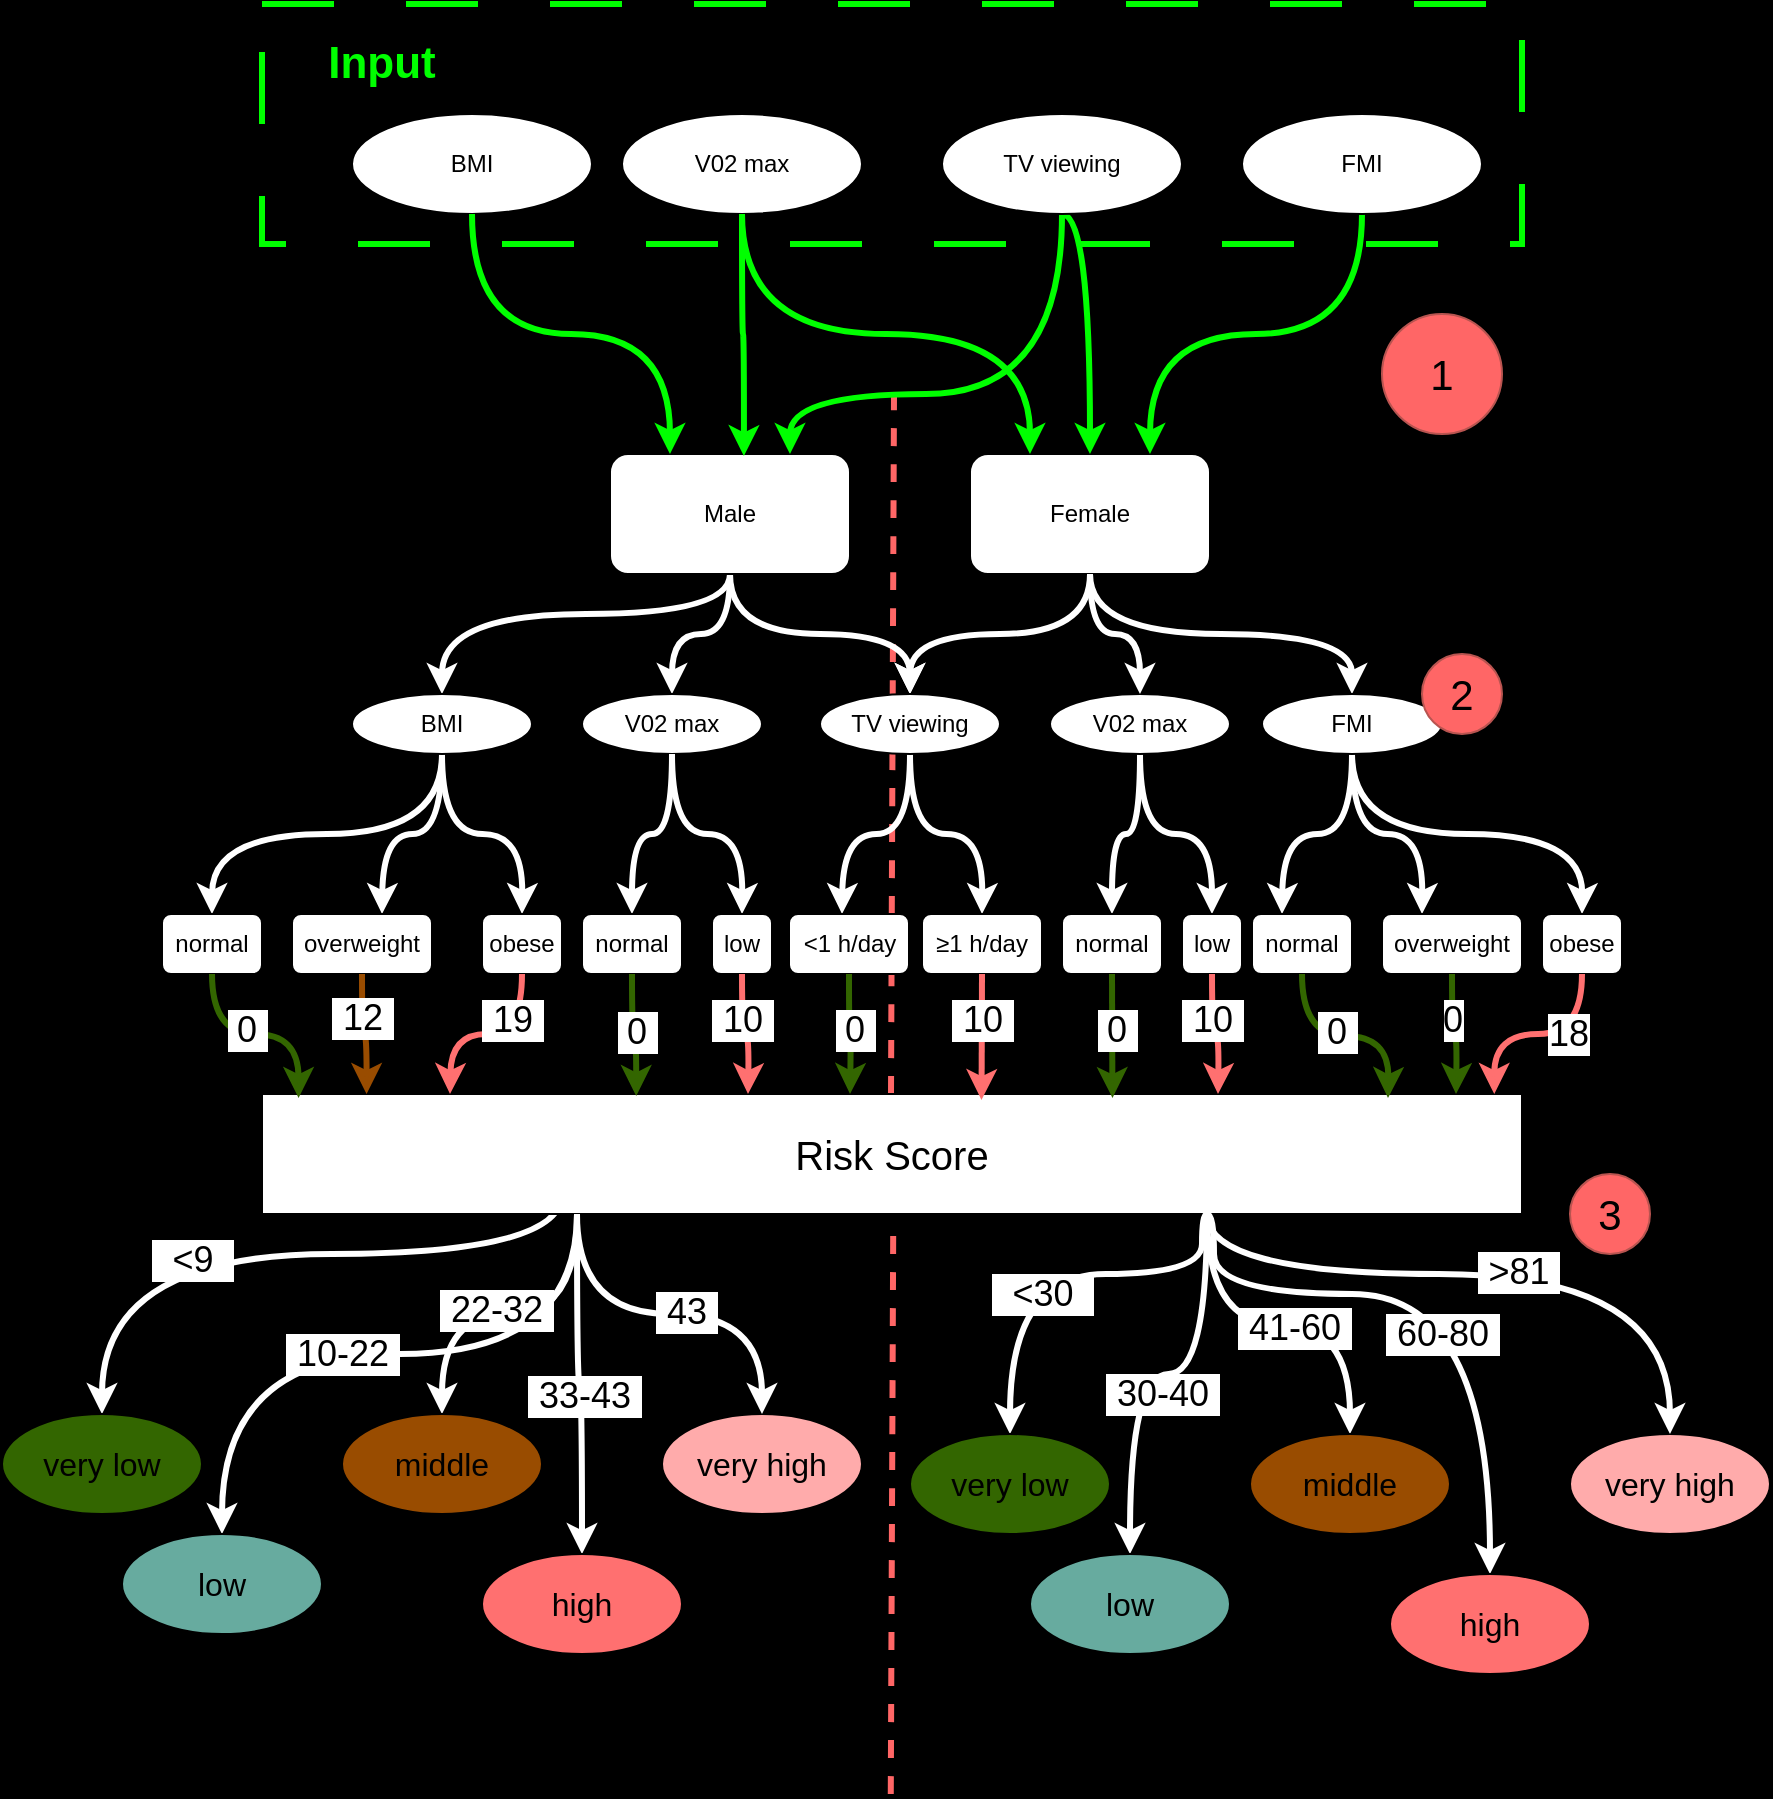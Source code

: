 <mxfile version="22.0.8" type="github">
  <diagram name="Page-1" id="gIWp-2nDEK4qfTy2xmFv">
    <mxGraphModel dx="1781" dy="647" grid="1" gridSize="10" guides="1" tooltips="1" connect="1" arrows="1" fold="1" page="1" pageScale="1" pageWidth="827" pageHeight="1169" background="#000000" math="0" shadow="0">
      <root>
        <mxCell id="0" />
        <mxCell id="1" parent="0" />
        <mxCell id="uAeueggZT20vfgVVI2Kv-121" value="" style="endArrow=none;dashed=1;html=1;rounded=0;curved=1;strokeWidth=3;strokeColor=#FF6666;" edge="1" parent="1">
          <mxGeometry width="50" height="50" relative="1" as="geometry">
            <mxPoint x="404.5" y="650" as="sourcePoint" />
            <mxPoint x="406" y="300" as="targetPoint" />
          </mxGeometry>
        </mxCell>
        <mxCell id="uAeueggZT20vfgVVI2Kv-4" value="" style="rounded=0;whiteSpace=wrap;html=1;fillColor=none;dashed=1;dashPattern=12 12;strokeColor=#00FF00;strokeWidth=3;" vertex="1" parent="1">
          <mxGeometry x="90" y="105" width="630" height="120" as="geometry" />
        </mxCell>
        <mxCell id="uAeueggZT20vfgVVI2Kv-31" style="edgeStyle=orthogonalEdgeStyle;curved=1;rounded=0;orthogonalLoop=1;jettySize=auto;html=1;exitX=0.5;exitY=1;exitDx=0;exitDy=0;entryX=0.5;entryY=0;entryDx=0;entryDy=0;strokeWidth=3;strokeColor=#FFFFFF;" edge="1" parent="1" source="uAeueggZT20vfgVVI2Kv-1" target="uAeueggZT20vfgVVI2Kv-25">
          <mxGeometry relative="1" as="geometry" />
        </mxCell>
        <mxCell id="uAeueggZT20vfgVVI2Kv-32" style="edgeStyle=orthogonalEdgeStyle;curved=1;rounded=0;orthogonalLoop=1;jettySize=auto;html=1;exitX=0.5;exitY=1;exitDx=0;exitDy=0;entryX=0.5;entryY=0;entryDx=0;entryDy=0;strokeColor=#FFFFFF;strokeWidth=3;" edge="1" parent="1" source="uAeueggZT20vfgVVI2Kv-1" target="uAeueggZT20vfgVVI2Kv-30">
          <mxGeometry relative="1" as="geometry" />
        </mxCell>
        <mxCell id="uAeueggZT20vfgVVI2Kv-1" value="Female" style="rounded=1;whiteSpace=wrap;html=1;" vertex="1" parent="1">
          <mxGeometry x="444" y="330" width="120" height="60" as="geometry" />
        </mxCell>
        <mxCell id="uAeueggZT20vfgVVI2Kv-26" style="edgeStyle=orthogonalEdgeStyle;curved=1;rounded=0;orthogonalLoop=1;jettySize=auto;html=1;exitX=0.5;exitY=1;exitDx=0;exitDy=0;entryX=0.5;entryY=0;entryDx=0;entryDy=0;strokeWidth=3;strokeColor=#FFFFFF;" edge="1" parent="1" source="uAeueggZT20vfgVVI2Kv-2" target="uAeueggZT20vfgVVI2Kv-19">
          <mxGeometry relative="1" as="geometry">
            <Array as="points">
              <mxPoint x="324" y="410" />
              <mxPoint x="180" y="410" />
            </Array>
          </mxGeometry>
        </mxCell>
        <mxCell id="uAeueggZT20vfgVVI2Kv-27" style="edgeStyle=orthogonalEdgeStyle;curved=1;rounded=0;orthogonalLoop=1;jettySize=auto;html=1;exitX=0.5;exitY=1;exitDx=0;exitDy=0;entryX=0.5;entryY=0;entryDx=0;entryDy=0;strokeColor=#FFFFFF;strokeWidth=3;" edge="1" parent="1" source="uAeueggZT20vfgVVI2Kv-2" target="uAeueggZT20vfgVVI2Kv-23">
          <mxGeometry relative="1" as="geometry" />
        </mxCell>
        <mxCell id="uAeueggZT20vfgVVI2Kv-33" style="edgeStyle=orthogonalEdgeStyle;curved=1;rounded=0;orthogonalLoop=1;jettySize=auto;html=1;exitX=0.5;exitY=1;exitDx=0;exitDy=0;strokeColor=#FFFFFF;strokeWidth=3;entryX=0.5;entryY=0;entryDx=0;entryDy=0;" edge="1" parent="1" source="uAeueggZT20vfgVVI2Kv-2" target="uAeueggZT20vfgVVI2Kv-30">
          <mxGeometry relative="1" as="geometry">
            <mxPoint x="410" y="450" as="targetPoint" />
          </mxGeometry>
        </mxCell>
        <mxCell id="uAeueggZT20vfgVVI2Kv-2" value="Male" style="rounded=1;whiteSpace=wrap;html=1;" vertex="1" parent="1">
          <mxGeometry x="264" y="330" width="120" height="60" as="geometry" />
        </mxCell>
        <mxCell id="uAeueggZT20vfgVVI2Kv-3" value="&lt;font size=&quot;1&quot; color=&quot;#00ff00&quot;&gt;&lt;b style=&quot;font-size: 22px;&quot;&gt;Input&lt;/b&gt;&lt;/font&gt;" style="text;html=1;strokeColor=none;fillColor=none;align=center;verticalAlign=middle;whiteSpace=wrap;rounded=0;" vertex="1" parent="1">
          <mxGeometry x="120" y="120" width="60" height="30" as="geometry" />
        </mxCell>
        <mxCell id="uAeueggZT20vfgVVI2Kv-5" value="BMI" style="ellipse;whiteSpace=wrap;html=1;" vertex="1" parent="1">
          <mxGeometry x="135" y="160" width="120" height="50" as="geometry" />
        </mxCell>
        <mxCell id="uAeueggZT20vfgVVI2Kv-14" style="edgeStyle=orthogonalEdgeStyle;curved=1;rounded=0;orthogonalLoop=1;jettySize=auto;html=1;exitX=0.5;exitY=1;exitDx=0;exitDy=0;entryX=0.25;entryY=0;entryDx=0;entryDy=0;strokeWidth=3;strokeColor=#00FF00;" edge="1" parent="1" source="uAeueggZT20vfgVVI2Kv-6" target="uAeueggZT20vfgVVI2Kv-1">
          <mxGeometry relative="1" as="geometry" />
        </mxCell>
        <mxCell id="uAeueggZT20vfgVVI2Kv-6" value="V02 max" style="ellipse;whiteSpace=wrap;html=1;" vertex="1" parent="1">
          <mxGeometry x="270" y="160" width="120" height="50" as="geometry" />
        </mxCell>
        <mxCell id="uAeueggZT20vfgVVI2Kv-11" style="edgeStyle=orthogonalEdgeStyle;curved=1;rounded=0;orthogonalLoop=1;jettySize=auto;html=1;exitX=0.5;exitY=1;exitDx=0;exitDy=0;entryX=0.75;entryY=0;entryDx=0;entryDy=0;strokeWidth=3;strokeColor=#00FF00;" edge="1" parent="1" source="uAeueggZT20vfgVVI2Kv-7" target="uAeueggZT20vfgVVI2Kv-1">
          <mxGeometry relative="1" as="geometry" />
        </mxCell>
        <mxCell id="uAeueggZT20vfgVVI2Kv-7" value="FMI" style="ellipse;whiteSpace=wrap;html=1;" vertex="1" parent="1">
          <mxGeometry x="580" y="160" width="120" height="50" as="geometry" />
        </mxCell>
        <mxCell id="uAeueggZT20vfgVVI2Kv-13" style="edgeStyle=orthogonalEdgeStyle;curved=1;rounded=0;orthogonalLoop=1;jettySize=auto;html=1;exitX=0.5;exitY=1;exitDx=0;exitDy=0;entryX=0.75;entryY=0;entryDx=0;entryDy=0;strokeWidth=3;strokeColor=#00FF00;" edge="1" parent="1" source="uAeueggZT20vfgVVI2Kv-8" target="uAeueggZT20vfgVVI2Kv-2">
          <mxGeometry relative="1" as="geometry">
            <Array as="points">
              <mxPoint x="490" y="300" />
              <mxPoint x="354" y="300" />
            </Array>
          </mxGeometry>
        </mxCell>
        <mxCell id="uAeueggZT20vfgVVI2Kv-16" style="edgeStyle=orthogonalEdgeStyle;curved=1;rounded=0;orthogonalLoop=1;jettySize=auto;html=1;exitX=0.5;exitY=1;exitDx=0;exitDy=0;entryX=0.5;entryY=0;entryDx=0;entryDy=0;strokeWidth=3;strokeColor=#00FF00;" edge="1" parent="1" source="uAeueggZT20vfgVVI2Kv-8" target="uAeueggZT20vfgVVI2Kv-1">
          <mxGeometry relative="1" as="geometry">
            <Array as="points">
              <mxPoint x="504" y="210" />
            </Array>
          </mxGeometry>
        </mxCell>
        <mxCell id="uAeueggZT20vfgVVI2Kv-8" value="TV viewing" style="ellipse;whiteSpace=wrap;html=1;" vertex="1" parent="1">
          <mxGeometry x="430" y="160" width="120" height="50" as="geometry" />
        </mxCell>
        <mxCell id="uAeueggZT20vfgVVI2Kv-9" style="edgeStyle=orthogonalEdgeStyle;rounded=0;orthogonalLoop=1;jettySize=auto;html=1;exitX=0.5;exitY=1;exitDx=0;exitDy=0;entryX=0.25;entryY=0;entryDx=0;entryDy=0;strokeColor=#00FF00;strokeWidth=3;curved=1;" edge="1" parent="1" source="uAeueggZT20vfgVVI2Kv-5" target="uAeueggZT20vfgVVI2Kv-2">
          <mxGeometry relative="1" as="geometry" />
        </mxCell>
        <mxCell id="uAeueggZT20vfgVVI2Kv-15" style="edgeStyle=orthogonalEdgeStyle;curved=1;rounded=0;orthogonalLoop=1;jettySize=auto;html=1;exitX=0.5;exitY=1;exitDx=0;exitDy=0;entryX=0.558;entryY=0.017;entryDx=0;entryDy=0;entryPerimeter=0;strokeWidth=3;strokeColor=#00FF00;" edge="1" parent="1" source="uAeueggZT20vfgVVI2Kv-6" target="uAeueggZT20vfgVVI2Kv-2">
          <mxGeometry relative="1" as="geometry" />
        </mxCell>
        <mxCell id="uAeueggZT20vfgVVI2Kv-17" value="&lt;font style=&quot;font-size: 21px;&quot;&gt;1&lt;/font&gt;" style="ellipse;whiteSpace=wrap;html=1;aspect=fixed;fillColor=#FF6666;strokeColor=#b85450;" vertex="1" parent="1">
          <mxGeometry x="650" y="260" width="60" height="60" as="geometry" />
        </mxCell>
        <mxCell id="uAeueggZT20vfgVVI2Kv-34" style="edgeStyle=orthogonalEdgeStyle;curved=1;rounded=0;orthogonalLoop=1;jettySize=auto;html=1;exitX=0.5;exitY=1;exitDx=0;exitDy=0;strokeColor=#FFFFFF;strokeWidth=3;" edge="1" parent="1" source="uAeueggZT20vfgVVI2Kv-19">
          <mxGeometry relative="1" as="geometry">
            <mxPoint x="150" y="560" as="targetPoint" />
          </mxGeometry>
        </mxCell>
        <mxCell id="uAeueggZT20vfgVVI2Kv-35" style="edgeStyle=orthogonalEdgeStyle;curved=1;rounded=0;orthogonalLoop=1;jettySize=auto;html=1;exitX=0.5;exitY=1;exitDx=0;exitDy=0;strokeWidth=3;strokeColor=#FFFFFF;" edge="1" parent="1" source="uAeueggZT20vfgVVI2Kv-19">
          <mxGeometry relative="1" as="geometry">
            <mxPoint x="220" y="560" as="targetPoint" />
          </mxGeometry>
        </mxCell>
        <mxCell id="uAeueggZT20vfgVVI2Kv-48" style="edgeStyle=orthogonalEdgeStyle;curved=1;rounded=0;orthogonalLoop=1;jettySize=auto;html=1;exitX=0.5;exitY=1;exitDx=0;exitDy=0;strokeWidth=3;strokeColor=#FFFFFF;entryX=0.5;entryY=0;entryDx=0;entryDy=0;" edge="1" parent="1" source="uAeueggZT20vfgVVI2Kv-19" target="uAeueggZT20vfgVVI2Kv-47">
          <mxGeometry relative="1" as="geometry">
            <mxPoint x="100" y="560" as="targetPoint" />
          </mxGeometry>
        </mxCell>
        <mxCell id="uAeueggZT20vfgVVI2Kv-19" value="BMI" style="ellipse;whiteSpace=wrap;html=1;" vertex="1" parent="1">
          <mxGeometry x="135" y="450" width="90" height="30" as="geometry" />
        </mxCell>
        <mxCell id="uAeueggZT20vfgVVI2Kv-23" value="V02 max" style="ellipse;whiteSpace=wrap;html=1;" vertex="1" parent="1">
          <mxGeometry x="250" y="450" width="90" height="30" as="geometry" />
        </mxCell>
        <mxCell id="uAeueggZT20vfgVVI2Kv-40" style="edgeStyle=orthogonalEdgeStyle;curved=1;rounded=0;orthogonalLoop=1;jettySize=auto;html=1;exitX=0.5;exitY=1;exitDx=0;exitDy=0;strokeColor=#FFFFFF;strokeWidth=3;entryX=0.5;entryY=0;entryDx=0;entryDy=0;" edge="1" parent="1" source="uAeueggZT20vfgVVI2Kv-24" target="uAeueggZT20vfgVVI2Kv-72">
          <mxGeometry relative="1" as="geometry">
            <mxPoint x="500" y="560" as="targetPoint" />
          </mxGeometry>
        </mxCell>
        <mxCell id="uAeueggZT20vfgVVI2Kv-41" style="edgeStyle=orthogonalEdgeStyle;curved=1;rounded=0;orthogonalLoop=1;jettySize=auto;html=1;exitX=0.5;exitY=1;exitDx=0;exitDy=0;strokeWidth=3;strokeColor=#FFFFFF;entryX=0.5;entryY=0;entryDx=0;entryDy=0;" edge="1" parent="1" source="uAeueggZT20vfgVVI2Kv-24" target="uAeueggZT20vfgVVI2Kv-75">
          <mxGeometry relative="1" as="geometry">
            <mxPoint x="570" y="560" as="targetPoint" />
          </mxGeometry>
        </mxCell>
        <mxCell id="uAeueggZT20vfgVVI2Kv-24" value="V02 max" style="ellipse;whiteSpace=wrap;html=1;" vertex="1" parent="1">
          <mxGeometry x="484" y="450" width="90" height="30" as="geometry" />
        </mxCell>
        <mxCell id="uAeueggZT20vfgVVI2Kv-42" style="edgeStyle=orthogonalEdgeStyle;curved=1;rounded=0;orthogonalLoop=1;jettySize=auto;html=1;exitX=0.5;exitY=1;exitDx=0;exitDy=0;strokeWidth=3;strokeColor=#FFFFFF;" edge="1" parent="1" source="uAeueggZT20vfgVVI2Kv-25">
          <mxGeometry relative="1" as="geometry">
            <mxPoint x="600" y="560" as="targetPoint" />
          </mxGeometry>
        </mxCell>
        <mxCell id="uAeueggZT20vfgVVI2Kv-43" style="edgeStyle=orthogonalEdgeStyle;curved=1;rounded=0;orthogonalLoop=1;jettySize=auto;html=1;exitX=0.5;exitY=1;exitDx=0;exitDy=0;strokeColor=#FFFFFF;strokeWidth=3;" edge="1" parent="1" source="uAeueggZT20vfgVVI2Kv-25">
          <mxGeometry relative="1" as="geometry">
            <mxPoint x="670" y="560" as="targetPoint" />
          </mxGeometry>
        </mxCell>
        <mxCell id="uAeueggZT20vfgVVI2Kv-59" style="edgeStyle=orthogonalEdgeStyle;curved=1;rounded=0;orthogonalLoop=1;jettySize=auto;html=1;exitX=0.5;exitY=1;exitDx=0;exitDy=0;strokeColor=#FFFFFF;strokeWidth=3;" edge="1" parent="1" source="uAeueggZT20vfgVVI2Kv-25">
          <mxGeometry relative="1" as="geometry">
            <mxPoint x="750" y="560" as="targetPoint" />
          </mxGeometry>
        </mxCell>
        <mxCell id="uAeueggZT20vfgVVI2Kv-25" value="FMI" style="ellipse;whiteSpace=wrap;html=1;" vertex="1" parent="1">
          <mxGeometry x="590" y="450" width="90" height="30" as="geometry" />
        </mxCell>
        <mxCell id="uAeueggZT20vfgVVI2Kv-28" style="edgeStyle=orthogonalEdgeStyle;curved=1;rounded=0;orthogonalLoop=1;jettySize=auto;html=1;exitX=0.5;exitY=1;exitDx=0;exitDy=0;entryX=0.5;entryY=0;entryDx=0;entryDy=0;strokeColor=#FFFFFF;strokeWidth=3;" edge="1" parent="1" source="uAeueggZT20vfgVVI2Kv-1" target="uAeueggZT20vfgVVI2Kv-24">
          <mxGeometry relative="1" as="geometry">
            <mxPoint x="460" y="390" as="sourcePoint" />
            <mxPoint x="485" y="450" as="targetPoint" />
          </mxGeometry>
        </mxCell>
        <mxCell id="uAeueggZT20vfgVVI2Kv-38" style="edgeStyle=orthogonalEdgeStyle;curved=1;rounded=0;orthogonalLoop=1;jettySize=auto;html=1;exitX=0.5;exitY=1;exitDx=0;exitDy=0;strokeColor=#FFFFFF;strokeWidth=3;" edge="1" parent="1" source="uAeueggZT20vfgVVI2Kv-30">
          <mxGeometry relative="1" as="geometry">
            <mxPoint x="380" y="560" as="targetPoint" />
          </mxGeometry>
        </mxCell>
        <mxCell id="uAeueggZT20vfgVVI2Kv-39" style="edgeStyle=orthogonalEdgeStyle;curved=1;rounded=0;orthogonalLoop=1;jettySize=auto;html=1;exitX=0.5;exitY=1;exitDx=0;exitDy=0;strokeColor=#FFFFFF;strokeWidth=3;" edge="1" parent="1" source="uAeueggZT20vfgVVI2Kv-30">
          <mxGeometry relative="1" as="geometry">
            <mxPoint x="450" y="560" as="targetPoint" />
          </mxGeometry>
        </mxCell>
        <mxCell id="uAeueggZT20vfgVVI2Kv-30" value="TV viewing" style="ellipse;whiteSpace=wrap;html=1;" vertex="1" parent="1">
          <mxGeometry x="369" y="450" width="90" height="30" as="geometry" />
        </mxCell>
        <mxCell id="uAeueggZT20vfgVVI2Kv-36" style="edgeStyle=orthogonalEdgeStyle;curved=1;rounded=0;orthogonalLoop=1;jettySize=auto;html=1;strokeColor=#FFFFFF;strokeWidth=3;exitX=0.5;exitY=1;exitDx=0;exitDy=0;entryX=0.5;entryY=0;entryDx=0;entryDy=0;" edge="1" parent="1" source="uAeueggZT20vfgVVI2Kv-23" target="uAeueggZT20vfgVVI2Kv-60">
          <mxGeometry relative="1" as="geometry">
            <mxPoint x="260" y="560" as="targetPoint" />
            <mxPoint x="290" y="490" as="sourcePoint" />
          </mxGeometry>
        </mxCell>
        <mxCell id="uAeueggZT20vfgVVI2Kv-37" style="edgeStyle=orthogonalEdgeStyle;curved=1;rounded=0;orthogonalLoop=1;jettySize=auto;html=1;strokeWidth=3;strokeColor=#FFFFFF;" edge="1" parent="1" source="uAeueggZT20vfgVVI2Kv-23">
          <mxGeometry relative="1" as="geometry">
            <mxPoint x="330" y="560" as="targetPoint" />
            <mxPoint x="270" y="480" as="sourcePoint" />
          </mxGeometry>
        </mxCell>
        <mxCell id="uAeueggZT20vfgVVI2Kv-90" style="edgeStyle=orthogonalEdgeStyle;curved=1;rounded=0;orthogonalLoop=1;jettySize=auto;html=1;exitX=0.25;exitY=1;exitDx=0;exitDy=0;strokeWidth=3;strokeColor=#FFFFFF;entryX=0.5;entryY=0;entryDx=0;entryDy=0;" edge="1" parent="1" target="uAeueggZT20vfgVVI2Kv-91">
          <mxGeometry relative="1" as="geometry">
            <mxPoint x="22.5" y="780" as="targetPoint" />
            <mxPoint x="240.0" y="700" as="sourcePoint" />
            <Array as="points">
              <mxPoint x="240" y="730" />
              <mxPoint x="10" y="730" />
            </Array>
          </mxGeometry>
        </mxCell>
        <mxCell id="uAeueggZT20vfgVVI2Kv-94" value="&lt;font style=&quot;font-size: 18px;&quot;&gt;&amp;nbsp; &amp;lt;9 &amp;nbsp;&lt;/font&gt;" style="edgeLabel;html=1;align=center;verticalAlign=middle;resizable=0;points=[];" vertex="1" connectable="0" parent="uAeueggZT20vfgVVI2Kv-90">
          <mxGeometry x="0.273" y="3" relative="1" as="geometry">
            <mxPoint x="1" as="offset" />
          </mxGeometry>
        </mxCell>
        <mxCell id="uAeueggZT20vfgVVI2Kv-92" style="edgeStyle=orthogonalEdgeStyle;curved=1;rounded=0;orthogonalLoop=1;jettySize=auto;html=1;exitX=0.25;exitY=1;exitDx=0;exitDy=0;strokeWidth=3;strokeColor=#FFFFFF;entryX=0.5;entryY=0;entryDx=0;entryDy=0;" edge="1" parent="1" source="uAeueggZT20vfgVVI2Kv-44" target="uAeueggZT20vfgVVI2Kv-93">
          <mxGeometry relative="1" as="geometry">
            <mxPoint x="190" y="790" as="targetPoint" />
            <Array as="points">
              <mxPoint x="248" y="780" />
              <mxPoint x="70" y="780" />
            </Array>
          </mxGeometry>
        </mxCell>
        <mxCell id="uAeueggZT20vfgVVI2Kv-95" value="&lt;font style=&quot;font-size: 18px;&quot;&gt;&amp;nbsp;10-22&amp;nbsp;&lt;/font&gt;" style="edgeLabel;html=1;align=center;verticalAlign=middle;resizable=0;points=[];" vertex="1" connectable="0" parent="uAeueggZT20vfgVVI2Kv-92">
          <mxGeometry x="0.004" y="-1" relative="1" as="geometry">
            <mxPoint x="-18" y="1" as="offset" />
          </mxGeometry>
        </mxCell>
        <mxCell id="uAeueggZT20vfgVVI2Kv-96" style="edgeStyle=orthogonalEdgeStyle;curved=1;rounded=0;orthogonalLoop=1;jettySize=auto;html=1;exitX=0.25;exitY=1;exitDx=0;exitDy=0;strokeWidth=3;strokeColor=#FFFFFF;" edge="1" parent="1" source="uAeueggZT20vfgVVI2Kv-44" target="uAeueggZT20vfgVVI2Kv-97">
          <mxGeometry relative="1" as="geometry">
            <mxPoint x="280" y="800" as="targetPoint" />
          </mxGeometry>
        </mxCell>
        <mxCell id="uAeueggZT20vfgVVI2Kv-98" value="&lt;font style=&quot;font-size: 18px;&quot;&gt;&amp;nbsp;22-32&amp;nbsp;&lt;/font&gt;" style="edgeLabel;html=1;align=center;verticalAlign=middle;resizable=0;points=[];" vertex="1" connectable="0" parent="uAeueggZT20vfgVVI2Kv-96">
          <mxGeometry x="0.079" y="-2" relative="1" as="geometry">
            <mxPoint as="offset" />
          </mxGeometry>
        </mxCell>
        <mxCell id="uAeueggZT20vfgVVI2Kv-101" style="edgeStyle=orthogonalEdgeStyle;curved=1;rounded=0;orthogonalLoop=1;jettySize=auto;html=1;exitX=0.25;exitY=1;exitDx=0;exitDy=0;entryX=0.5;entryY=0;entryDx=0;entryDy=0;strokeWidth=3;strokeColor=#FFFFFF;" edge="1" parent="1" source="uAeueggZT20vfgVVI2Kv-44" target="uAeueggZT20vfgVVI2Kv-99">
          <mxGeometry relative="1" as="geometry" />
        </mxCell>
        <mxCell id="uAeueggZT20vfgVVI2Kv-102" value="&lt;font style=&quot;font-size: 18px;&quot;&gt;&amp;nbsp;33-43&amp;nbsp;&lt;/font&gt;" style="edgeLabel;html=1;align=center;verticalAlign=middle;resizable=0;points=[];" vertex="1" connectable="0" parent="uAeueggZT20vfgVVI2Kv-101">
          <mxGeometry x="0.084" y="1" relative="1" as="geometry">
            <mxPoint as="offset" />
          </mxGeometry>
        </mxCell>
        <mxCell id="uAeueggZT20vfgVVI2Kv-44" value="&lt;font style=&quot;font-size: 20px;&quot;&gt;Risk Score&lt;/font&gt;" style="rounded=0;whiteSpace=wrap;html=1;" vertex="1" parent="1">
          <mxGeometry x="90" y="650" width="630" height="60" as="geometry" />
        </mxCell>
        <mxCell id="uAeueggZT20vfgVVI2Kv-47" value="normal" style="rounded=1;whiteSpace=wrap;html=1;" vertex="1" parent="1">
          <mxGeometry x="40" y="560" width="50" height="30" as="geometry" />
        </mxCell>
        <mxCell id="uAeueggZT20vfgVVI2Kv-49" value="overweight" style="rounded=1;whiteSpace=wrap;html=1;" vertex="1" parent="1">
          <mxGeometry x="105" y="560" width="70" height="30" as="geometry" />
        </mxCell>
        <mxCell id="uAeueggZT20vfgVVI2Kv-50" value="obese" style="rounded=1;whiteSpace=wrap;html=1;" vertex="1" parent="1">
          <mxGeometry x="200" y="560" width="40" height="30" as="geometry" />
        </mxCell>
        <mxCell id="uAeueggZT20vfgVVI2Kv-51" value="&amp;nbsp;" style="edgeStyle=orthogonalEdgeStyle;curved=1;rounded=0;orthogonalLoop=1;jettySize=auto;html=1;exitX=0.5;exitY=1;exitDx=0;exitDy=0;entryX=0.029;entryY=0.033;entryDx=0;entryDy=0;entryPerimeter=0;strokeColor=#336600;strokeWidth=3;" edge="1" parent="1" source="uAeueggZT20vfgVVI2Kv-47" target="uAeueggZT20vfgVVI2Kv-44">
          <mxGeometry relative="1" as="geometry" />
        </mxCell>
        <mxCell id="uAeueggZT20vfgVVI2Kv-52" value="&lt;font style=&quot;font-size: 18px;&quot;&gt;&amp;nbsp;0&amp;nbsp;&lt;/font&gt;" style="edgeLabel;html=1;align=center;verticalAlign=middle;resizable=0;points=[];" vertex="1" connectable="0" parent="uAeueggZT20vfgVVI2Kv-51">
          <mxGeometry x="-0.104" y="2" relative="1" as="geometry">
            <mxPoint as="offset" />
          </mxGeometry>
        </mxCell>
        <mxCell id="uAeueggZT20vfgVVI2Kv-53" value="" style="edgeStyle=orthogonalEdgeStyle;curved=1;rounded=0;orthogonalLoop=1;jettySize=auto;html=1;exitX=0.5;exitY=1;exitDx=0;exitDy=0;entryX=0.083;entryY=0;entryDx=0;entryDy=0;entryPerimeter=0;strokeColor=#994C00;strokeWidth=3;" edge="1" parent="1" source="uAeueggZT20vfgVVI2Kv-49" target="uAeueggZT20vfgVVI2Kv-44">
          <mxGeometry relative="1" as="geometry">
            <mxPoint x="100" y="600" as="sourcePoint" />
            <mxPoint x="160" y="658" as="targetPoint" />
          </mxGeometry>
        </mxCell>
        <mxCell id="uAeueggZT20vfgVVI2Kv-55" value="&lt;font style=&quot;font-size: 18px;&quot;&gt;&amp;nbsp;12&amp;nbsp;&lt;/font&gt;" style="edgeLabel;html=1;align=center;verticalAlign=middle;resizable=0;points=[];" vertex="1" connectable="0" parent="uAeueggZT20vfgVVI2Kv-53">
          <mxGeometry x="-0.288" relative="1" as="geometry">
            <mxPoint as="offset" />
          </mxGeometry>
        </mxCell>
        <mxCell id="uAeueggZT20vfgVVI2Kv-56" value="" style="edgeStyle=orthogonalEdgeStyle;curved=1;rounded=0;orthogonalLoop=1;jettySize=auto;html=1;exitX=0.5;exitY=1;exitDx=0;exitDy=0;strokeColor=#FF7070;strokeWidth=3;" edge="1" parent="1" source="uAeueggZT20vfgVVI2Kv-50">
          <mxGeometry relative="1" as="geometry">
            <mxPoint x="150" y="600" as="sourcePoint" />
            <mxPoint x="184" y="650" as="targetPoint" />
          </mxGeometry>
        </mxCell>
        <mxCell id="uAeueggZT20vfgVVI2Kv-105" value="&lt;font style=&quot;font-size: 18px;&quot;&gt;&amp;nbsp;19&amp;nbsp;&lt;/font&gt;" style="edgeLabel;html=1;align=center;verticalAlign=middle;resizable=0;points=[];" vertex="1" connectable="0" parent="uAeueggZT20vfgVVI2Kv-56">
          <mxGeometry x="-0.518" y="-5" relative="1" as="geometry">
            <mxPoint as="offset" />
          </mxGeometry>
        </mxCell>
        <mxCell id="uAeueggZT20vfgVVI2Kv-58" value="&lt;font style=&quot;font-size: 21px;&quot;&gt;2&lt;/font&gt;" style="ellipse;whiteSpace=wrap;html=1;aspect=fixed;fillColor=#FF6666;strokeColor=#b85450;" vertex="1" parent="1">
          <mxGeometry x="670" y="430" width="40" height="40" as="geometry" />
        </mxCell>
        <mxCell id="uAeueggZT20vfgVVI2Kv-60" value="normal" style="rounded=1;whiteSpace=wrap;html=1;" vertex="1" parent="1">
          <mxGeometry x="250" y="560" width="50" height="30" as="geometry" />
        </mxCell>
        <mxCell id="uAeueggZT20vfgVVI2Kv-61" value="&amp;nbsp;" style="edgeStyle=orthogonalEdgeStyle;curved=1;rounded=0;orthogonalLoop=1;jettySize=auto;html=1;exitX=0.5;exitY=1;exitDx=0;exitDy=0;entryX=0.297;entryY=0.017;entryDx=0;entryDy=0;entryPerimeter=0;strokeColor=#336600;strokeWidth=3;" edge="1" parent="1" source="uAeueggZT20vfgVVI2Kv-60" target="uAeueggZT20vfgVVI2Kv-44">
          <mxGeometry relative="1" as="geometry">
            <mxPoint x="250" y="600" as="sourcePoint" />
            <mxPoint x="293" y="662" as="targetPoint" />
          </mxGeometry>
        </mxCell>
        <mxCell id="uAeueggZT20vfgVVI2Kv-62" value="&lt;font style=&quot;font-size: 18px;&quot;&gt;&amp;nbsp;0&amp;nbsp;&lt;/font&gt;" style="edgeLabel;html=1;align=center;verticalAlign=middle;resizable=0;points=[];" vertex="1" connectable="0" parent="uAeueggZT20vfgVVI2Kv-61">
          <mxGeometry x="-0.104" y="2" relative="1" as="geometry">
            <mxPoint as="offset" />
          </mxGeometry>
        </mxCell>
        <mxCell id="uAeueggZT20vfgVVI2Kv-63" value="low" style="rounded=1;whiteSpace=wrap;html=1;" vertex="1" parent="1">
          <mxGeometry x="315" y="560" width="30" height="30" as="geometry" />
        </mxCell>
        <mxCell id="uAeueggZT20vfgVVI2Kv-64" value="" style="edgeStyle=orthogonalEdgeStyle;curved=1;rounded=0;orthogonalLoop=1;jettySize=auto;html=1;strokeColor=#FF7070;strokeWidth=3;" edge="1" parent="1" source="uAeueggZT20vfgVVI2Kv-63">
          <mxGeometry relative="1" as="geometry">
            <mxPoint x="369" y="590" as="sourcePoint" />
            <mxPoint x="333" y="650" as="targetPoint" />
          </mxGeometry>
        </mxCell>
        <mxCell id="uAeueggZT20vfgVVI2Kv-65" value="&lt;font style=&quot;font-size: 18px;&quot;&gt;&amp;nbsp;10&amp;nbsp;&lt;/font&gt;" style="edgeLabel;html=1;align=center;verticalAlign=middle;resizable=0;points=[];" vertex="1" connectable="0" parent="uAeueggZT20vfgVVI2Kv-64">
          <mxGeometry x="-0.288" relative="1" as="geometry">
            <mxPoint as="offset" />
          </mxGeometry>
        </mxCell>
        <mxCell id="uAeueggZT20vfgVVI2Kv-66" value="&amp;lt;1 h/day" style="rounded=1;whiteSpace=wrap;html=1;" vertex="1" parent="1">
          <mxGeometry x="353.5" y="560" width="60" height="30" as="geometry" />
        </mxCell>
        <mxCell id="uAeueggZT20vfgVVI2Kv-67" value="≥1&amp;nbsp;h/day" style="rounded=1;whiteSpace=wrap;html=1;" vertex="1" parent="1">
          <mxGeometry x="420" y="560" width="60" height="30" as="geometry" />
        </mxCell>
        <mxCell id="uAeueggZT20vfgVVI2Kv-68" value="&amp;nbsp;" style="edgeStyle=orthogonalEdgeStyle;curved=1;rounded=0;orthogonalLoop=1;jettySize=auto;html=1;exitX=0.5;exitY=1;exitDx=0;exitDy=0;strokeColor=#336600;strokeWidth=3;" edge="1" parent="1" source="uAeueggZT20vfgVVI2Kv-66">
          <mxGeometry relative="1" as="geometry">
            <mxPoint x="285" y="600" as="sourcePoint" />
            <mxPoint x="384" y="650" as="targetPoint" />
          </mxGeometry>
        </mxCell>
        <mxCell id="uAeueggZT20vfgVVI2Kv-69" value="&lt;font style=&quot;font-size: 18px;&quot;&gt;&amp;nbsp;0&amp;nbsp;&lt;/font&gt;" style="edgeLabel;html=1;align=center;verticalAlign=middle;resizable=0;points=[];" vertex="1" connectable="0" parent="uAeueggZT20vfgVVI2Kv-68">
          <mxGeometry x="-0.104" y="2" relative="1" as="geometry">
            <mxPoint as="offset" />
          </mxGeometry>
        </mxCell>
        <mxCell id="uAeueggZT20vfgVVI2Kv-70" value="" style="edgeStyle=orthogonalEdgeStyle;curved=1;rounded=0;orthogonalLoop=1;jettySize=auto;html=1;strokeColor=#FF7070;strokeWidth=3;exitX=0.5;exitY=1;exitDx=0;exitDy=0;entryX=0.571;entryY=0.05;entryDx=0;entryDy=0;entryPerimeter=0;" edge="1" parent="1" source="uAeueggZT20vfgVVI2Kv-67" target="uAeueggZT20vfgVVI2Kv-44">
          <mxGeometry relative="1" as="geometry">
            <mxPoint x="340" y="600" as="sourcePoint" />
            <mxPoint x="343" y="660" as="targetPoint" />
          </mxGeometry>
        </mxCell>
        <mxCell id="uAeueggZT20vfgVVI2Kv-71" value="&lt;font size=&quot;4&quot;&gt;&amp;nbsp;10&amp;nbsp;&lt;/font&gt;" style="edgeLabel;html=1;align=center;verticalAlign=middle;resizable=0;points=[];" vertex="1" connectable="0" parent="uAeueggZT20vfgVVI2Kv-70">
          <mxGeometry x="-0.288" relative="1" as="geometry">
            <mxPoint as="offset" />
          </mxGeometry>
        </mxCell>
        <mxCell id="uAeueggZT20vfgVVI2Kv-72" value="normal" style="rounded=1;whiteSpace=wrap;html=1;" vertex="1" parent="1">
          <mxGeometry x="490" y="560" width="50" height="30" as="geometry" />
        </mxCell>
        <mxCell id="uAeueggZT20vfgVVI2Kv-73" value="&amp;nbsp;" style="edgeStyle=orthogonalEdgeStyle;curved=1;rounded=0;orthogonalLoop=1;jettySize=auto;html=1;exitX=0.5;exitY=1;exitDx=0;exitDy=0;entryX=0.675;entryY=0.033;entryDx=0;entryDy=0;entryPerimeter=0;strokeColor=#336600;strokeWidth=3;" edge="1" parent="1" source="uAeueggZT20vfgVVI2Kv-72" target="uAeueggZT20vfgVVI2Kv-44">
          <mxGeometry relative="1" as="geometry">
            <mxPoint x="480" y="600" as="sourcePoint" />
            <mxPoint x="507" y="651" as="targetPoint" />
          </mxGeometry>
        </mxCell>
        <mxCell id="uAeueggZT20vfgVVI2Kv-74" value="&lt;font style=&quot;font-size: 18px;&quot;&gt;&amp;nbsp;0&amp;nbsp;&lt;/font&gt;" style="edgeLabel;html=1;align=center;verticalAlign=middle;resizable=0;points=[];" vertex="1" connectable="0" parent="uAeueggZT20vfgVVI2Kv-73">
          <mxGeometry x="-0.104" y="2" relative="1" as="geometry">
            <mxPoint as="offset" />
          </mxGeometry>
        </mxCell>
        <mxCell id="uAeueggZT20vfgVVI2Kv-75" value="low" style="rounded=1;whiteSpace=wrap;html=1;" vertex="1" parent="1">
          <mxGeometry x="550" y="560" width="30" height="30" as="geometry" />
        </mxCell>
        <mxCell id="uAeueggZT20vfgVVI2Kv-76" value="" style="edgeStyle=orthogonalEdgeStyle;curved=1;rounded=0;orthogonalLoop=1;jettySize=auto;html=1;strokeColor=#FF7070;strokeWidth=3;" edge="1" parent="1" source="uAeueggZT20vfgVVI2Kv-75">
          <mxGeometry relative="1" as="geometry">
            <mxPoint x="604" y="590" as="sourcePoint" />
            <mxPoint x="568" y="650" as="targetPoint" />
          </mxGeometry>
        </mxCell>
        <mxCell id="uAeueggZT20vfgVVI2Kv-77" value="&lt;font style=&quot;font-size: 18px;&quot;&gt;&amp;nbsp;10&amp;nbsp;&lt;/font&gt;" style="edgeLabel;html=1;align=center;verticalAlign=middle;resizable=0;points=[];" vertex="1" connectable="0" parent="uAeueggZT20vfgVVI2Kv-76">
          <mxGeometry x="-0.288" relative="1" as="geometry">
            <mxPoint as="offset" />
          </mxGeometry>
        </mxCell>
        <mxCell id="uAeueggZT20vfgVVI2Kv-79" value="normal" style="rounded=1;whiteSpace=wrap;html=1;" vertex="1" parent="1">
          <mxGeometry x="585" y="560" width="50" height="30" as="geometry" />
        </mxCell>
        <mxCell id="uAeueggZT20vfgVVI2Kv-80" value="overweight" style="rounded=1;whiteSpace=wrap;html=1;" vertex="1" parent="1">
          <mxGeometry x="650" y="560" width="70" height="30" as="geometry" />
        </mxCell>
        <mxCell id="uAeueggZT20vfgVVI2Kv-81" value="&amp;nbsp;" style="edgeStyle=orthogonalEdgeStyle;curved=1;rounded=0;orthogonalLoop=1;jettySize=auto;html=1;exitX=0.5;exitY=1;exitDx=0;exitDy=0;entryX=0.029;entryY=0.033;entryDx=0;entryDy=0;entryPerimeter=0;strokeColor=#336600;strokeWidth=3;" edge="1" parent="1" source="uAeueggZT20vfgVVI2Kv-79">
          <mxGeometry relative="1" as="geometry">
            <mxPoint x="653" y="652" as="targetPoint" />
          </mxGeometry>
        </mxCell>
        <mxCell id="uAeueggZT20vfgVVI2Kv-82" value="&lt;font style=&quot;font-size: 18px;&quot;&gt;&amp;nbsp;0&amp;nbsp;&lt;/font&gt;" style="edgeLabel;html=1;align=center;verticalAlign=middle;resizable=0;points=[];" vertex="1" connectable="0" parent="uAeueggZT20vfgVVI2Kv-81">
          <mxGeometry x="-0.104" y="2" relative="1" as="geometry">
            <mxPoint as="offset" />
          </mxGeometry>
        </mxCell>
        <mxCell id="uAeueggZT20vfgVVI2Kv-83" value="" style="edgeStyle=orthogonalEdgeStyle;curved=1;rounded=0;orthogonalLoop=1;jettySize=auto;html=1;exitX=0.5;exitY=1;exitDx=0;exitDy=0;entryX=0.083;entryY=0;entryDx=0;entryDy=0;entryPerimeter=0;strokeColor=#336600;strokeWidth=3;" edge="1" parent="1" source="uAeueggZT20vfgVVI2Kv-80">
          <mxGeometry relative="1" as="geometry">
            <mxPoint x="645" y="600" as="sourcePoint" />
            <mxPoint x="687" y="650" as="targetPoint" />
          </mxGeometry>
        </mxCell>
        <mxCell id="uAeueggZT20vfgVVI2Kv-84" value="&lt;font style=&quot;font-size: 18px;&quot;&gt;0&lt;/font&gt;" style="edgeLabel;html=1;align=center;verticalAlign=middle;resizable=0;points=[];" vertex="1" connectable="0" parent="uAeueggZT20vfgVVI2Kv-83">
          <mxGeometry x="-0.288" relative="1" as="geometry">
            <mxPoint as="offset" />
          </mxGeometry>
        </mxCell>
        <mxCell id="uAeueggZT20vfgVVI2Kv-85" value="obese" style="rounded=1;whiteSpace=wrap;html=1;" vertex="1" parent="1">
          <mxGeometry x="730" y="560" width="40" height="30" as="geometry" />
        </mxCell>
        <mxCell id="uAeueggZT20vfgVVI2Kv-86" value="" style="edgeStyle=orthogonalEdgeStyle;curved=1;rounded=0;orthogonalLoop=1;jettySize=auto;html=1;exitX=0.5;exitY=1;exitDx=0;exitDy=0;strokeColor=#FF7070;strokeWidth=3;entryX=0.978;entryY=0;entryDx=0;entryDy=0;entryPerimeter=0;" edge="1" parent="1" source="uAeueggZT20vfgVVI2Kv-85" target="uAeueggZT20vfgVVI2Kv-44">
          <mxGeometry relative="1" as="geometry">
            <mxPoint x="768" y="610" as="sourcePoint" />
            <mxPoint x="732" y="670" as="targetPoint" />
          </mxGeometry>
        </mxCell>
        <mxCell id="uAeueggZT20vfgVVI2Kv-87" value="&lt;font style=&quot;font-size: 18px;&quot;&gt;18&lt;/font&gt;" style="edgeLabel;html=1;align=center;verticalAlign=middle;resizable=0;points=[];" vertex="1" connectable="0" parent="uAeueggZT20vfgVVI2Kv-86">
          <mxGeometry x="-0.288" relative="1" as="geometry">
            <mxPoint as="offset" />
          </mxGeometry>
        </mxCell>
        <mxCell id="uAeueggZT20vfgVVI2Kv-88" value="" style="endArrow=none;dashed=1;html=1;rounded=0;curved=1;entryX=0.494;entryY=1.117;entryDx=0;entryDy=0;entryPerimeter=0;strokeWidth=3;strokeColor=#FF6666;" edge="1" parent="1">
          <mxGeometry width="50" height="50" relative="1" as="geometry">
            <mxPoint x="404.39" y="1000" as="sourcePoint" />
            <mxPoint x="405.61" y="717.02" as="targetPoint" />
          </mxGeometry>
        </mxCell>
        <mxCell id="uAeueggZT20vfgVVI2Kv-91" value="&lt;font style=&quot;font-size: 16px;&quot;&gt;very low&lt;/font&gt;" style="ellipse;whiteSpace=wrap;html=1;fillColor=#336600;" vertex="1" parent="1">
          <mxGeometry x="-40" y="810" width="100" height="50" as="geometry" />
        </mxCell>
        <mxCell id="uAeueggZT20vfgVVI2Kv-93" value="&lt;font style=&quot;font-size: 16px;&quot;&gt;low&lt;/font&gt;" style="ellipse;whiteSpace=wrap;html=1;fillColor=#67AB9F;" vertex="1" parent="1">
          <mxGeometry x="20" y="870" width="100" height="50" as="geometry" />
        </mxCell>
        <mxCell id="uAeueggZT20vfgVVI2Kv-97" value="&lt;font style=&quot;font-size: 16px;&quot;&gt;middle&lt;/font&gt;" style="ellipse;whiteSpace=wrap;html=1;fillColor=#994C00;" vertex="1" parent="1">
          <mxGeometry x="130" y="810" width="100" height="50" as="geometry" />
        </mxCell>
        <mxCell id="uAeueggZT20vfgVVI2Kv-99" value="&lt;font style=&quot;font-size: 16px;&quot;&gt;high&lt;/font&gt;" style="ellipse;whiteSpace=wrap;html=1;fillColor=#FF7070;" vertex="1" parent="1">
          <mxGeometry x="200" y="880" width="100" height="50" as="geometry" />
        </mxCell>
        <mxCell id="uAeueggZT20vfgVVI2Kv-100" value="&lt;font size=&quot;3&quot;&gt;very high&lt;/font&gt;" style="ellipse;whiteSpace=wrap;html=1;fillColor=#FFABAB;" vertex="1" parent="1">
          <mxGeometry x="290" y="810" width="100" height="50" as="geometry" />
        </mxCell>
        <mxCell id="uAeueggZT20vfgVVI2Kv-103" style="edgeStyle=orthogonalEdgeStyle;curved=1;rounded=0;orthogonalLoop=1;jettySize=auto;html=1;exitX=0.25;exitY=1;exitDx=0;exitDy=0;entryX=0.5;entryY=0;entryDx=0;entryDy=0;strokeWidth=3;strokeColor=#FFFFFF;" edge="1" parent="1" source="uAeueggZT20vfgVVI2Kv-44" target="uAeueggZT20vfgVVI2Kv-100">
          <mxGeometry relative="1" as="geometry">
            <mxPoint x="257" y="720" as="sourcePoint" />
            <mxPoint x="260" y="890" as="targetPoint" />
          </mxGeometry>
        </mxCell>
        <mxCell id="uAeueggZT20vfgVVI2Kv-104" value="&lt;font style=&quot;font-size: 18px;&quot;&gt;&amp;nbsp;43&amp;nbsp;&lt;/font&gt;" style="edgeLabel;html=1;align=center;verticalAlign=middle;resizable=0;points=[];" vertex="1" connectable="0" parent="uAeueggZT20vfgVVI2Kv-103">
          <mxGeometry x="0.084" y="1" relative="1" as="geometry">
            <mxPoint as="offset" />
          </mxGeometry>
        </mxCell>
        <mxCell id="uAeueggZT20vfgVVI2Kv-106" style="edgeStyle=orthogonalEdgeStyle;curved=1;rounded=0;orthogonalLoop=1;jettySize=auto;html=1;exitX=0.75;exitY=1;exitDx=0;exitDy=0;strokeWidth=3;strokeColor=#FFFFFF;entryX=0.5;entryY=0;entryDx=0;entryDy=0;" edge="1" parent="1" target="uAeueggZT20vfgVVI2Kv-114" source="uAeueggZT20vfgVVI2Kv-44">
          <mxGeometry relative="1" as="geometry">
            <mxPoint x="476.5" y="790" as="targetPoint" />
            <mxPoint x="694.0" y="710" as="sourcePoint" />
            <Array as="points">
              <mxPoint x="560" y="710" />
              <mxPoint x="560" y="740" />
              <mxPoint x="464" y="740" />
            </Array>
          </mxGeometry>
        </mxCell>
        <mxCell id="uAeueggZT20vfgVVI2Kv-107" value="&lt;font style=&quot;font-size: 18px;&quot;&gt;&amp;nbsp; &amp;lt;30 &amp;nbsp;&lt;/font&gt;" style="edgeLabel;html=1;align=center;verticalAlign=middle;resizable=0;points=[];" vertex="1" connectable="0" parent="uAeueggZT20vfgVVI2Kv-106">
          <mxGeometry x="0.273" y="3" relative="1" as="geometry">
            <mxPoint x="13" y="6" as="offset" />
          </mxGeometry>
        </mxCell>
        <mxCell id="uAeueggZT20vfgVVI2Kv-108" style="edgeStyle=orthogonalEdgeStyle;curved=1;rounded=0;orthogonalLoop=1;jettySize=auto;html=1;exitX=0.75;exitY=1;exitDx=0;exitDy=0;strokeWidth=3;strokeColor=#FFFFFF;entryX=0.5;entryY=0;entryDx=0;entryDy=0;" edge="1" parent="1" target="uAeueggZT20vfgVVI2Kv-115" source="uAeueggZT20vfgVVI2Kv-44">
          <mxGeometry relative="1" as="geometry">
            <mxPoint x="551.94" y="900" as="targetPoint" />
            <mxPoint x="582.47" y="730" as="sourcePoint" />
            <Array as="points">
              <mxPoint x="563" y="790" />
              <mxPoint x="524" y="790" />
            </Array>
          </mxGeometry>
        </mxCell>
        <mxCell id="uAeueggZT20vfgVVI2Kv-109" value="&lt;font style=&quot;font-size: 18px;&quot;&gt;&amp;nbsp;30-40&amp;nbsp;&lt;/font&gt;" style="edgeLabel;html=1;align=center;verticalAlign=middle;resizable=0;points=[];" vertex="1" connectable="0" parent="uAeueggZT20vfgVVI2Kv-108">
          <mxGeometry x="0.004" y="-1" relative="1" as="geometry">
            <mxPoint x="2" y="11" as="offset" />
          </mxGeometry>
        </mxCell>
        <mxCell id="uAeueggZT20vfgVVI2Kv-110" style="edgeStyle=orthogonalEdgeStyle;curved=1;rounded=0;orthogonalLoop=1;jettySize=auto;html=1;exitX=0.75;exitY=1;exitDx=0;exitDy=0;strokeWidth=3;strokeColor=#FFFFFF;" edge="1" parent="1" target="uAeueggZT20vfgVVI2Kv-116" source="uAeueggZT20vfgVVI2Kv-44">
          <mxGeometry relative="1" as="geometry">
            <mxPoint x="734" y="810" as="targetPoint" />
            <mxPoint x="701" y="720" as="sourcePoint" />
          </mxGeometry>
        </mxCell>
        <mxCell id="uAeueggZT20vfgVVI2Kv-111" value="&lt;font style=&quot;font-size: 18px;&quot;&gt;&amp;nbsp;41-60&amp;nbsp;&lt;/font&gt;" style="edgeLabel;html=1;align=center;verticalAlign=middle;resizable=0;points=[];" vertex="1" connectable="0" parent="uAeueggZT20vfgVVI2Kv-110">
          <mxGeometry x="0.079" y="-2" relative="1" as="geometry">
            <mxPoint as="offset" />
          </mxGeometry>
        </mxCell>
        <mxCell id="uAeueggZT20vfgVVI2Kv-112" style="edgeStyle=orthogonalEdgeStyle;curved=1;rounded=0;orthogonalLoop=1;jettySize=auto;html=1;entryX=0.5;entryY=0;entryDx=0;entryDy=0;strokeWidth=3;strokeColor=#FFFFFF;exitX=0.75;exitY=1;exitDx=0;exitDy=0;" edge="1" parent="1" target="uAeueggZT20vfgVVI2Kv-117" source="uAeueggZT20vfgVVI2Kv-44">
          <mxGeometry relative="1" as="geometry">
            <mxPoint x="566" y="720" as="sourcePoint" />
            <mxPoint x="710" y="900" as="targetPoint" />
            <Array as="points">
              <mxPoint x="566" y="710" />
              <mxPoint x="566" y="750" />
              <mxPoint x="704" y="750" />
            </Array>
          </mxGeometry>
        </mxCell>
        <mxCell id="uAeueggZT20vfgVVI2Kv-113" value="&lt;font style=&quot;font-size: 18px;&quot;&gt;&amp;nbsp;60-80&amp;nbsp;&lt;/font&gt;" style="edgeLabel;html=1;align=center;verticalAlign=middle;resizable=0;points=[];" vertex="1" connectable="0" parent="uAeueggZT20vfgVVI2Kv-112">
          <mxGeometry x="0.084" y="1" relative="1" as="geometry">
            <mxPoint x="-17" y="21" as="offset" />
          </mxGeometry>
        </mxCell>
        <mxCell id="uAeueggZT20vfgVVI2Kv-114" value="&lt;font style=&quot;font-size: 16px;&quot;&gt;very low&lt;/font&gt;" style="ellipse;whiteSpace=wrap;html=1;fillColor=#336600;" vertex="1" parent="1">
          <mxGeometry x="414" y="820" width="100" height="50" as="geometry" />
        </mxCell>
        <mxCell id="uAeueggZT20vfgVVI2Kv-115" value="&lt;font style=&quot;font-size: 16px;&quot;&gt;low&lt;/font&gt;" style="ellipse;whiteSpace=wrap;html=1;fillColor=#67AB9F;" vertex="1" parent="1">
          <mxGeometry x="474" y="880" width="100" height="50" as="geometry" />
        </mxCell>
        <mxCell id="uAeueggZT20vfgVVI2Kv-116" value="&lt;font style=&quot;font-size: 16px;&quot;&gt;middle&lt;/font&gt;" style="ellipse;whiteSpace=wrap;html=1;fillColor=#994C00;" vertex="1" parent="1">
          <mxGeometry x="584" y="820" width="100" height="50" as="geometry" />
        </mxCell>
        <mxCell id="uAeueggZT20vfgVVI2Kv-117" value="&lt;font style=&quot;font-size: 16px;&quot;&gt;high&lt;/font&gt;" style="ellipse;whiteSpace=wrap;html=1;fillColor=#FF7070;" vertex="1" parent="1">
          <mxGeometry x="654" y="890" width="100" height="50" as="geometry" />
        </mxCell>
        <mxCell id="uAeueggZT20vfgVVI2Kv-118" value="&lt;font size=&quot;3&quot;&gt;very high&lt;/font&gt;" style="ellipse;whiteSpace=wrap;html=1;fillColor=#FFABAB;" vertex="1" parent="1">
          <mxGeometry x="744" y="820" width="100" height="50" as="geometry" />
        </mxCell>
        <mxCell id="uAeueggZT20vfgVVI2Kv-119" style="edgeStyle=orthogonalEdgeStyle;curved=1;rounded=0;orthogonalLoop=1;jettySize=auto;html=1;exitX=0.75;exitY=1;exitDx=0;exitDy=0;entryX=0.5;entryY=0;entryDx=0;entryDy=0;strokeWidth=3;strokeColor=#FFFFFF;" edge="1" parent="1" target="uAeueggZT20vfgVVI2Kv-118" source="uAeueggZT20vfgVVI2Kv-44">
          <mxGeometry relative="1" as="geometry">
            <mxPoint x="580" y="720" as="sourcePoint" />
            <mxPoint x="811.5" y="830" as="targetPoint" />
            <Array as="points">
              <mxPoint x="563" y="740" />
              <mxPoint x="794" y="740" />
            </Array>
          </mxGeometry>
        </mxCell>
        <mxCell id="uAeueggZT20vfgVVI2Kv-120" value="&lt;font size=&quot;4&quot;&gt;&amp;nbsp;&amp;gt;81&amp;nbsp;&lt;/font&gt;" style="edgeLabel;html=1;align=center;verticalAlign=middle;resizable=0;points=[];" vertex="1" connectable="0" parent="uAeueggZT20vfgVVI2Kv-119">
          <mxGeometry x="0.084" y="1" relative="1" as="geometry">
            <mxPoint as="offset" />
          </mxGeometry>
        </mxCell>
        <mxCell id="uAeueggZT20vfgVVI2Kv-122" value="&lt;font style=&quot;font-size: 21px;&quot;&gt;3&lt;/font&gt;" style="ellipse;whiteSpace=wrap;html=1;aspect=fixed;fillColor=#FF6666;strokeColor=#b85450;" vertex="1" parent="1">
          <mxGeometry x="744" y="690" width="40" height="40" as="geometry" />
        </mxCell>
      </root>
    </mxGraphModel>
  </diagram>
</mxfile>

